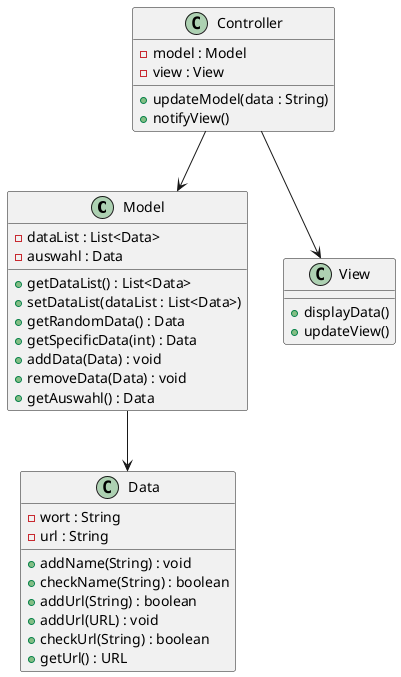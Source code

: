 @startuml
'title: Worttrainer Reloaded - kbauer'

class Model {
  -dataList : List<Data>
  -auswahl : Data
  +getDataList() : List<Data>
  +setDataList(dataList : List<Data>)
  +getRandomData() : Data
  +getSpecificData(int) : Data
  +addData(Data) : void
  +removeData(Data) : void
  +getAuswahl() : Data
}

class Data {
  -wort : String
  -url : String
  +addName(String) : void
  +checkName(String) : boolean
  +addUrl(String) : boolean
  +addUrl(URL) : void
  +checkUrl(String) : boolean
  +getUrl() : URL
}

class View {
  +displayData()
  +updateView()
}

class Controller {
  -model : Model
  -view : View
  +updateModel(data : String)
  +notifyView()
}

Controller --> Model
Controller --> View
Model --> Data

@enduml
